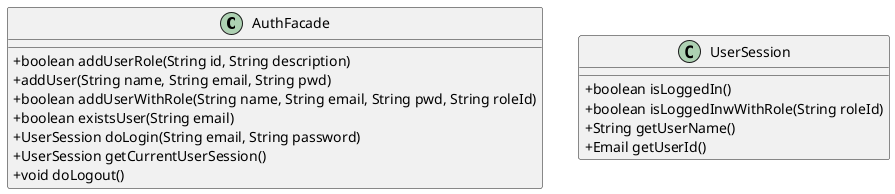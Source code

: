 @startuml
'https://plantuml.com/class-diagram

skinparam classAttributeIconSize 0

class AuthFacade{
    +boolean addUserRole(String id, String description)
    +addUser(String name, String email, String pwd)
    +boolean addUserWithRole(String name, String email, String pwd, String roleId)
    /'+boolean addUserWithRoles(String name, String email, String pwd, String[] rolesId)]'/
    +boolean existsUser(String email)
    +UserSession doLogin(String email, String password)
    +UserSession getCurrentUserSession()
    +void doLogout()
}

class UserSession{
    +boolean isLoggedIn()
    +boolean isLoggedInwWithRole(String roleId)
    +String getUserName()
    +Email getUserId()
}



@enduml